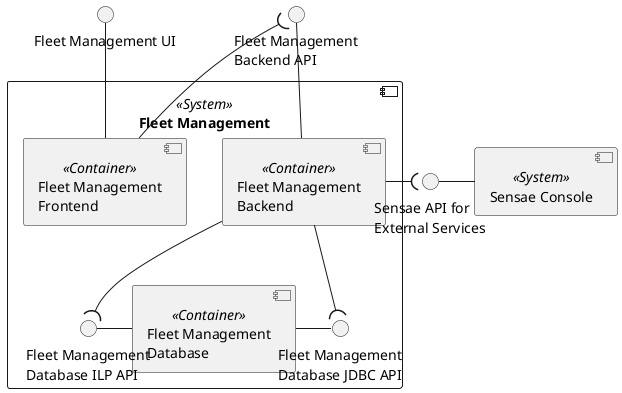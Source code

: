 @startuml fleet-management-context

interface "Fleet Management UI" as FRONT_API
interface "Fleet Management\nBackend API" as BACK_API

component "Fleet Management" <<System>> {
    component "Fleet Management\nBackend" <<Container>> as BACK
    component "Fleet Management\nFrontend" <<Container>> as FRONT
    component "Fleet Management\nDatabase" <<Container>> as DB

    interface "Fleet Management\nDatabase JDBC API" as DB_API
    interface "Fleet Management\nDatabase ILP API" as DB_ILP_API

    DB - DB_API
    DB_ILP_API - DB
    FRONT_API -- FRONT
    BACK_API -- BACK
    BACK --( DB_API
    BACK --( DB_ILP_API
    FRONT --( BACK_API

}

component "Sensae Console" <<System>> as MB
interface "Sensae API for\nExternal Services" as MB_API

MB_API - MB

BACK -( MB_API

@enduml
